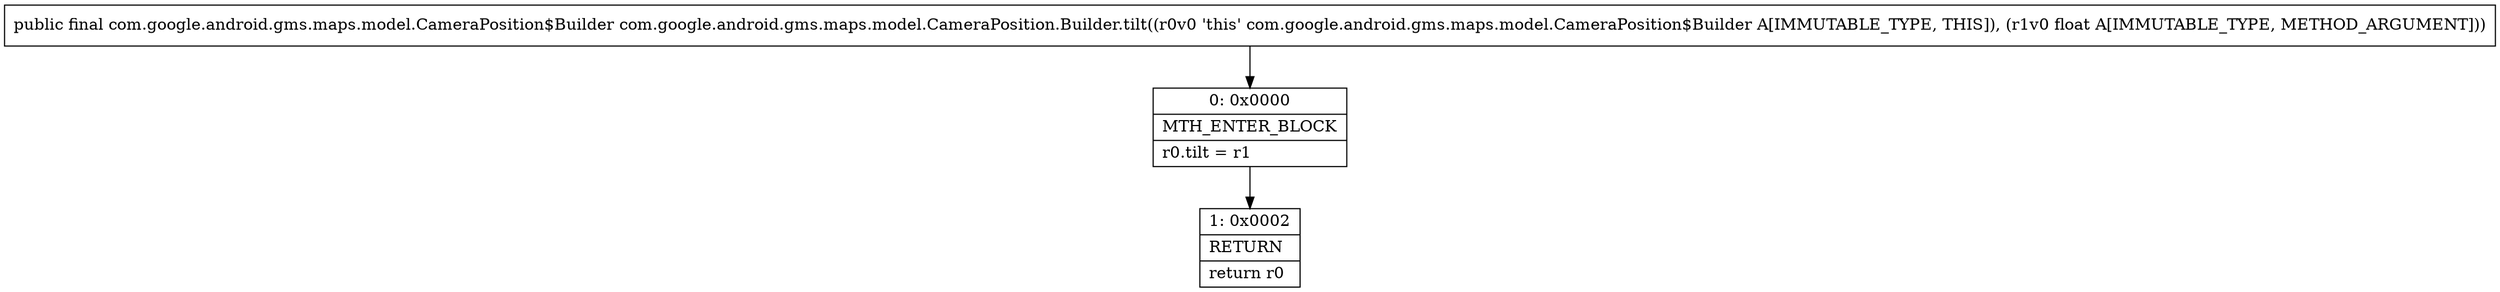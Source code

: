 digraph "CFG forcom.google.android.gms.maps.model.CameraPosition.Builder.tilt(F)Lcom\/google\/android\/gms\/maps\/model\/CameraPosition$Builder;" {
Node_0 [shape=record,label="{0\:\ 0x0000|MTH_ENTER_BLOCK\l|r0.tilt = r1\l}"];
Node_1 [shape=record,label="{1\:\ 0x0002|RETURN\l|return r0\l}"];
MethodNode[shape=record,label="{public final com.google.android.gms.maps.model.CameraPosition$Builder com.google.android.gms.maps.model.CameraPosition.Builder.tilt((r0v0 'this' com.google.android.gms.maps.model.CameraPosition$Builder A[IMMUTABLE_TYPE, THIS]), (r1v0 float A[IMMUTABLE_TYPE, METHOD_ARGUMENT])) }"];
MethodNode -> Node_0;
Node_0 -> Node_1;
}

